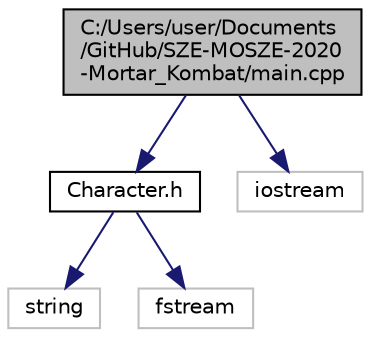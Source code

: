 digraph "C:/Users/user/Documents/GitHub/SZE-MOSZE-2020-Mortar_Kombat/main.cpp"
{
 // LATEX_PDF_SIZE
  edge [fontname="Helvetica",fontsize="10",labelfontname="Helvetica",labelfontsize="10"];
  node [fontname="Helvetica",fontsize="10",shape=record];
  Node1 [label="C:/Users/user/Documents\l/GitHub/SZE-MOSZE-2020\l-Mortar_Kombat/main.cpp",height=0.2,width=0.4,color="black", fillcolor="grey75", style="filled", fontcolor="black",tooltip="This file contains the main function."];
  Node1 -> Node2 [color="midnightblue",fontsize="10",style="solid",fontname="Helvetica"];
  Node2 [label="Character.h",height=0.2,width=0.4,color="black", fillcolor="white", style="filled",URL="$_character_8h.html",tooltip=" "];
  Node2 -> Node3 [color="midnightblue",fontsize="10",style="solid",fontname="Helvetica"];
  Node3 [label="string",height=0.2,width=0.4,color="grey75", fillcolor="white", style="filled",tooltip=" "];
  Node2 -> Node4 [color="midnightblue",fontsize="10",style="solid",fontname="Helvetica"];
  Node4 [label="fstream",height=0.2,width=0.4,color="grey75", fillcolor="white", style="filled",tooltip=" "];
  Node1 -> Node5 [color="midnightblue",fontsize="10",style="solid",fontname="Helvetica"];
  Node5 [label="iostream",height=0.2,width=0.4,color="grey75", fillcolor="white", style="filled",tooltip=" "];
}
